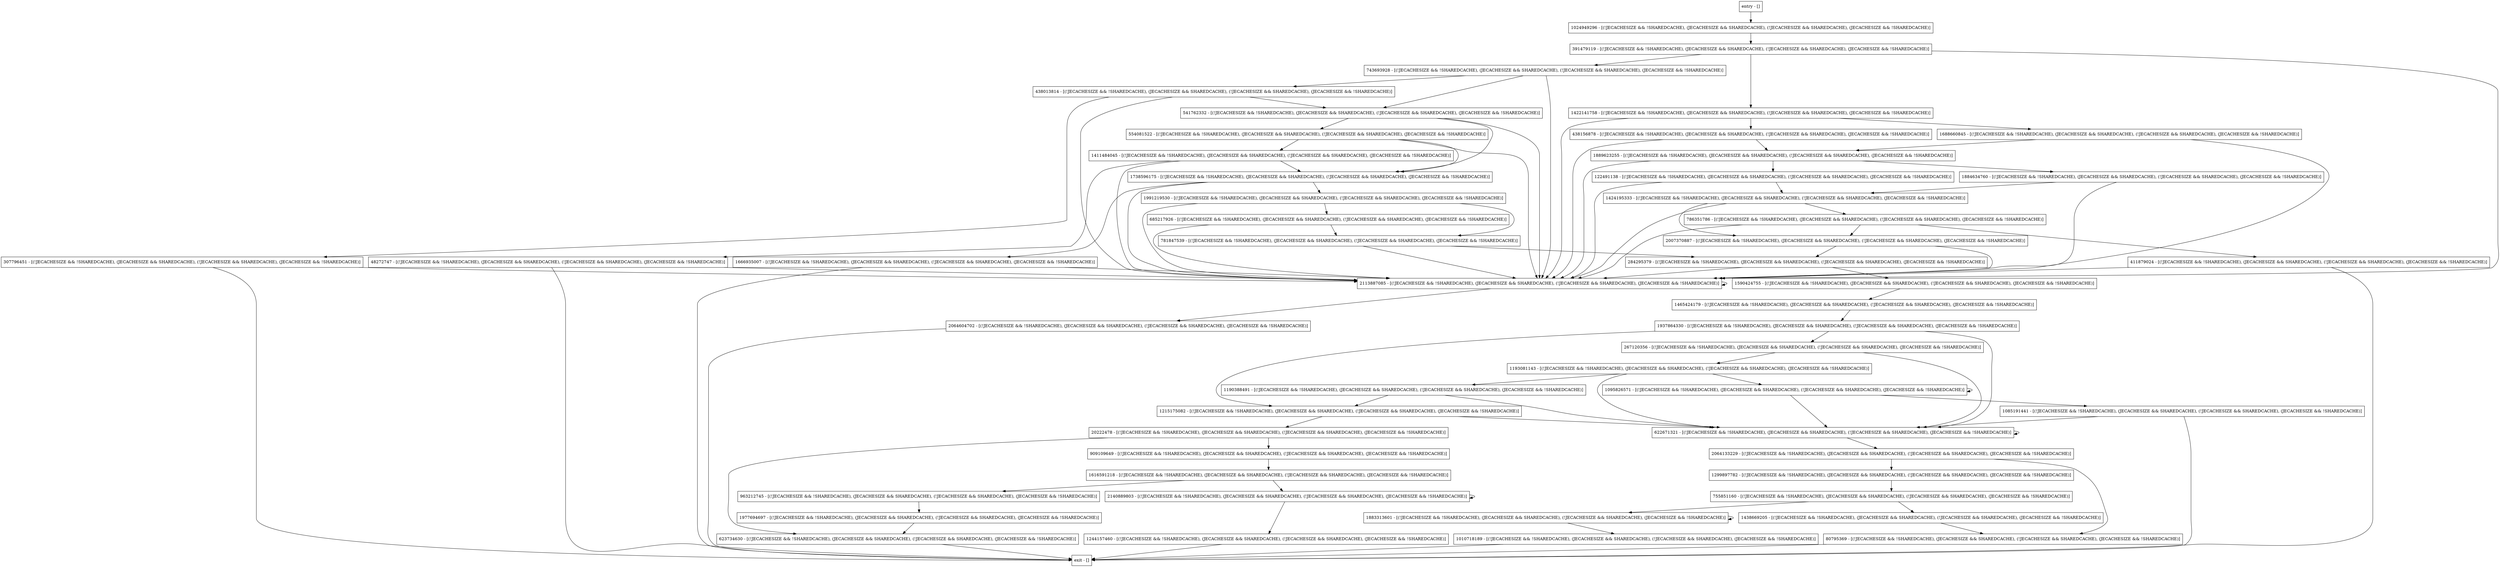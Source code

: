 digraph getEnvironment {
node [shape=record];
1438669205 [label="1438669205 - [(!JECACHESIZE && !SHAREDCACHE), (JECACHESIZE && SHAREDCACHE), (!JECACHESIZE && SHAREDCACHE), (JECACHESIZE && !SHAREDCACHE)]"];
1299897782 [label="1299897782 - [(!JECACHESIZE && !SHAREDCACHE), (JECACHESIZE && SHAREDCACHE), (!JECACHESIZE && SHAREDCACHE), (JECACHESIZE && !SHAREDCACHE)]"];
284295379 [label="284295379 - [(!JECACHESIZE && !SHAREDCACHE), (JECACHESIZE && SHAREDCACHE), (!JECACHESIZE && SHAREDCACHE), (JECACHESIZE && !SHAREDCACHE)]"];
2140889803 [label="2140889803 - [(!JECACHESIZE && !SHAREDCACHE), (JECACHESIZE && SHAREDCACHE), (!JECACHESIZE && SHAREDCACHE), (JECACHESIZE && !SHAREDCACHE)]"];
1424195333 [label="1424195333 - [(!JECACHESIZE && !SHAREDCACHE), (JECACHESIZE && SHAREDCACHE), (!JECACHESIZE && SHAREDCACHE), (JECACHESIZE && !SHAREDCACHE)]"];
1465424179 [label="1465424179 - [(!JECACHESIZE && !SHAREDCACHE), (JECACHESIZE && SHAREDCACHE), (!JECACHESIZE && SHAREDCACHE), (JECACHESIZE && !SHAREDCACHE)]"];
1244157460 [label="1244157460 - [(!JECACHESIZE && !SHAREDCACHE), (JECACHESIZE && SHAREDCACHE), (!JECACHESIZE && SHAREDCACHE), (JECACHESIZE && !SHAREDCACHE)]"];
1095826571 [label="1095826571 - [(!JECACHESIZE && !SHAREDCACHE), (JECACHESIZE && SHAREDCACHE), (!JECACHESIZE && SHAREDCACHE), (JECACHESIZE && !SHAREDCACHE)]"];
909109649 [label="909109649 - [(!JECACHESIZE && !SHAREDCACHE), (JECACHESIZE && SHAREDCACHE), (!JECACHESIZE && SHAREDCACHE), (JECACHESIZE && !SHAREDCACHE)]"];
1937864330 [label="1937864330 - [(!JECACHESIZE && !SHAREDCACHE), (JECACHESIZE && SHAREDCACHE), (!JECACHESIZE && SHAREDCACHE), (JECACHESIZE && !SHAREDCACHE)]"];
1883313601 [label="1883313601 - [(!JECACHESIZE && !SHAREDCACHE), (JECACHESIZE && SHAREDCACHE), (!JECACHESIZE && SHAREDCACHE), (JECACHESIZE && !SHAREDCACHE)]"];
554081522 [label="554081522 - [(!JECACHESIZE && !SHAREDCACHE), (JECACHESIZE && SHAREDCACHE), (!JECACHESIZE && SHAREDCACHE), (JECACHESIZE && !SHAREDCACHE)]"];
685217926 [label="685217926 - [(!JECACHESIZE && !SHAREDCACHE), (JECACHESIZE && SHAREDCACHE), (!JECACHESIZE && SHAREDCACHE), (JECACHESIZE && !SHAREDCACHE)]"];
755851160 [label="755851160 - [(!JECACHESIZE && !SHAREDCACHE), (JECACHESIZE && SHAREDCACHE), (!JECACHESIZE && SHAREDCACHE), (JECACHESIZE && !SHAREDCACHE)]"];
2064604702 [label="2064604702 - [(!JECACHESIZE && !SHAREDCACHE), (JECACHESIZE && SHAREDCACHE), (!JECACHESIZE && SHAREDCACHE), (JECACHESIZE && !SHAREDCACHE)]"];
1215175082 [label="1215175082 - [(!JECACHESIZE && !SHAREDCACHE), (JECACHESIZE && SHAREDCACHE), (!JECACHESIZE && SHAREDCACHE), (JECACHESIZE && !SHAREDCACHE)]"];
411879024 [label="411879024 - [(!JECACHESIZE && !SHAREDCACHE), (JECACHESIZE && SHAREDCACHE), (!JECACHESIZE && SHAREDCACHE), (JECACHESIZE && !SHAREDCACHE)]"];
1024949296 [label="1024949296 - [(!JECACHESIZE && !SHAREDCACHE), (JECACHESIZE && SHAREDCACHE), (!JECACHESIZE && SHAREDCACHE), (JECACHESIZE && !SHAREDCACHE)]"];
entry [label="entry - []"];
exit [label="exit - []"];
786351786 [label="786351786 - [(!JECACHESIZE && !SHAREDCACHE), (JECACHESIZE && SHAREDCACHE), (!JECACHESIZE && SHAREDCACHE), (JECACHESIZE && !SHAREDCACHE)]"];
1422141758 [label="1422141758 - [(!JECACHESIZE && !SHAREDCACHE), (JECACHESIZE && SHAREDCACHE), (!JECACHESIZE && SHAREDCACHE), (JECACHESIZE && !SHAREDCACHE)]"];
80795369 [label="80795369 - [(!JECACHESIZE && !SHAREDCACHE), (JECACHESIZE && SHAREDCACHE), (!JECACHESIZE && SHAREDCACHE), (JECACHESIZE && !SHAREDCACHE)]"];
391479119 [label="391479119 - [(!JECACHESIZE && !SHAREDCACHE), (JECACHESIZE && SHAREDCACHE), (!JECACHESIZE && SHAREDCACHE), (JECACHESIZE && !SHAREDCACHE)]"];
781847539 [label="781847539 - [(!JECACHESIZE && !SHAREDCACHE), (JECACHESIZE && SHAREDCACHE), (!JECACHESIZE && SHAREDCACHE), (JECACHESIZE && !SHAREDCACHE)]"];
1688660845 [label="1688660845 - [(!JECACHESIZE && !SHAREDCACHE), (JECACHESIZE && SHAREDCACHE), (!JECACHESIZE && SHAREDCACHE), (JECACHESIZE && !SHAREDCACHE)]"];
622671321 [label="622671321 - [(!JECACHESIZE && !SHAREDCACHE), (JECACHESIZE && SHAREDCACHE), (!JECACHESIZE && SHAREDCACHE), (JECACHESIZE && !SHAREDCACHE)]"];
1590424755 [label="1590424755 - [(!JECACHESIZE && !SHAREDCACHE), (JECACHESIZE && SHAREDCACHE), (!JECACHESIZE && SHAREDCACHE), (JECACHESIZE && !SHAREDCACHE)]"];
1085191441 [label="1085191441 - [(!JECACHESIZE && !SHAREDCACHE), (JECACHESIZE && SHAREDCACHE), (!JECACHESIZE && SHAREDCACHE), (JECACHESIZE && !SHAREDCACHE)]"];
1884634760 [label="1884634760 - [(!JECACHESIZE && !SHAREDCACHE), (JECACHESIZE && SHAREDCACHE), (!JECACHESIZE && SHAREDCACHE), (JECACHESIZE && !SHAREDCACHE)]"];
743693928 [label="743693928 - [(!JECACHESIZE && !SHAREDCACHE), (JECACHESIZE && SHAREDCACHE), (!JECACHESIZE && SHAREDCACHE), (JECACHESIZE && !SHAREDCACHE)]"];
963212745 [label="963212745 - [(!JECACHESIZE && !SHAREDCACHE), (JECACHESIZE && SHAREDCACHE), (!JECACHESIZE && SHAREDCACHE), (JECACHESIZE && !SHAREDCACHE)]"];
1411484045 [label="1411484045 - [(!JECACHESIZE && !SHAREDCACHE), (JECACHESIZE && SHAREDCACHE), (!JECACHESIZE && SHAREDCACHE), (JECACHESIZE && !SHAREDCACHE)]"];
2113887085 [label="2113887085 - [(!JECACHESIZE && !SHAREDCACHE), (JECACHESIZE && SHAREDCACHE), (!JECACHESIZE && SHAREDCACHE), (JECACHESIZE && !SHAREDCACHE)]"];
541762332 [label="541762332 - [(!JECACHESIZE && !SHAREDCACHE), (JECACHESIZE && SHAREDCACHE), (!JECACHESIZE && SHAREDCACHE), (JECACHESIZE && !SHAREDCACHE)]"];
1666935007 [label="1666935007 - [(!JECACHESIZE && !SHAREDCACHE), (JECACHESIZE && SHAREDCACHE), (!JECACHESIZE && SHAREDCACHE), (JECACHESIZE && !SHAREDCACHE)]"];
48272747 [label="48272747 - [(!JECACHESIZE && !SHAREDCACHE), (JECACHESIZE && SHAREDCACHE), (!JECACHESIZE && SHAREDCACHE), (JECACHESIZE && !SHAREDCACHE)]"];
1193081143 [label="1193081143 - [(!JECACHESIZE && !SHAREDCACHE), (JECACHESIZE && SHAREDCACHE), (!JECACHESIZE && SHAREDCACHE), (JECACHESIZE && !SHAREDCACHE)]"];
1190388491 [label="1190388491 - [(!JECACHESIZE && !SHAREDCACHE), (JECACHESIZE && SHAREDCACHE), (!JECACHESIZE && SHAREDCACHE), (JECACHESIZE && !SHAREDCACHE)]"];
1010718189 [label="1010718189 - [(!JECACHESIZE && !SHAREDCACHE), (JECACHESIZE && SHAREDCACHE), (!JECACHESIZE && SHAREDCACHE), (JECACHESIZE && !SHAREDCACHE)]"];
307796451 [label="307796451 - [(!JECACHESIZE && !SHAREDCACHE), (JECACHESIZE && SHAREDCACHE), (!JECACHESIZE && SHAREDCACHE), (JECACHESIZE && !SHAREDCACHE)]"];
1738596175 [label="1738596175 - [(!JECACHESIZE && !SHAREDCACHE), (JECACHESIZE && SHAREDCACHE), (!JECACHESIZE && SHAREDCACHE), (JECACHESIZE && !SHAREDCACHE)]"];
438156878 [label="438156878 - [(!JECACHESIZE && !SHAREDCACHE), (JECACHESIZE && SHAREDCACHE), (!JECACHESIZE && SHAREDCACHE), (JECACHESIZE && !SHAREDCACHE)]"];
1616591218 [label="1616591218 - [(!JECACHESIZE && !SHAREDCACHE), (JECACHESIZE && SHAREDCACHE), (!JECACHESIZE && SHAREDCACHE), (JECACHESIZE && !SHAREDCACHE)]"];
1991219530 [label="1991219530 - [(!JECACHESIZE && !SHAREDCACHE), (JECACHESIZE && SHAREDCACHE), (!JECACHESIZE && SHAREDCACHE), (JECACHESIZE && !SHAREDCACHE)]"];
1889623255 [label="1889623255 - [(!JECACHESIZE && !SHAREDCACHE), (JECACHESIZE && SHAREDCACHE), (!JECACHESIZE && SHAREDCACHE), (JECACHESIZE && !SHAREDCACHE)]"];
1977694697 [label="1977694697 - [(!JECACHESIZE && !SHAREDCACHE), (JECACHESIZE && SHAREDCACHE), (!JECACHESIZE && SHAREDCACHE), (JECACHESIZE && !SHAREDCACHE)]"];
2064133229 [label="2064133229 - [(!JECACHESIZE && !SHAREDCACHE), (JECACHESIZE && SHAREDCACHE), (!JECACHESIZE && SHAREDCACHE), (JECACHESIZE && !SHAREDCACHE)]"];
438013814 [label="438013814 - [(!JECACHESIZE && !SHAREDCACHE), (JECACHESIZE && SHAREDCACHE), (!JECACHESIZE && SHAREDCACHE), (JECACHESIZE && !SHAREDCACHE)]"];
2007370887 [label="2007370887 - [(!JECACHESIZE && !SHAREDCACHE), (JECACHESIZE && SHAREDCACHE), (!JECACHESIZE && SHAREDCACHE), (JECACHESIZE && !SHAREDCACHE)]"];
267120356 [label="267120356 - [(!JECACHESIZE && !SHAREDCACHE), (JECACHESIZE && SHAREDCACHE), (!JECACHESIZE && SHAREDCACHE), (JECACHESIZE && !SHAREDCACHE)]"];
20222478 [label="20222478 - [(!JECACHESIZE && !SHAREDCACHE), (JECACHESIZE && SHAREDCACHE), (!JECACHESIZE && SHAREDCACHE), (JECACHESIZE && !SHAREDCACHE)]"];
122491138 [label="122491138 - [(!JECACHESIZE && !SHAREDCACHE), (JECACHESIZE && SHAREDCACHE), (!JECACHESIZE && SHAREDCACHE), (JECACHESIZE && !SHAREDCACHE)]"];
623734630 [label="623734630 - [(!JECACHESIZE && !SHAREDCACHE), (JECACHESIZE && SHAREDCACHE), (!JECACHESIZE && SHAREDCACHE), (JECACHESIZE && !SHAREDCACHE)]"];
entry;
exit;
1438669205 -> 80795369;
1299897782 -> 755851160;
284295379 -> 1590424755;
284295379 -> 2113887085;
2140889803 -> 1244157460;
2140889803 -> 2140889803;
1424195333 -> 2007370887;
1424195333 -> 2113887085;
1424195333 -> 786351786;
1465424179 -> 1937864330;
1244157460 -> exit;
1095826571 -> 1085191441;
1095826571 -> 1095826571;
1095826571 -> 622671321;
909109649 -> 1616591218;
1937864330 -> 267120356;
1937864330 -> 1215175082;
1937864330 -> 622671321;
1883313601 -> 1883313601;
1883313601 -> 1010718189;
554081522 -> 1738596175;
554081522 -> 2113887085;
554081522 -> 1411484045;
685217926 -> 2113887085;
685217926 -> 781847539;
755851160 -> 1438669205;
755851160 -> 1883313601;
2064604702 -> exit;
1215175082 -> 20222478;
1215175082 -> 622671321;
411879024 -> 2113887085;
411879024 -> exit;
1024949296 -> 391479119;
entry -> 1024949296;
786351786 -> 2007370887;
786351786 -> 2113887085;
786351786 -> 411879024;
1422141758 -> 438156878;
1422141758 -> 2113887085;
1422141758 -> 1688660845;
80795369 -> exit;
391479119 -> 2113887085;
391479119 -> 1422141758;
391479119 -> 743693928;
781847539 -> 2113887085;
781847539 -> 284295379;
1688660845 -> 2113887085;
1688660845 -> 1889623255;
622671321 -> 2064133229;
622671321 -> 622671321;
1590424755 -> 1465424179;
1085191441 -> exit;
1085191441 -> 622671321;
1884634760 -> 2113887085;
1884634760 -> 1424195333;
743693928 -> 438013814;
743693928 -> 2113887085;
743693928 -> 541762332;
963212745 -> 1977694697;
1411484045 -> 1738596175;
1411484045 -> 2113887085;
1411484045 -> 48272747;
2113887085 -> 2113887085;
2113887085 -> 2064604702;
541762332 -> 1738596175;
541762332 -> 2113887085;
541762332 -> 554081522;
1666935007 -> 2113887085;
1666935007 -> exit;
48272747 -> 2113887085;
48272747 -> exit;
1193081143 -> 1095826571;
1193081143 -> 1190388491;
1193081143 -> 622671321;
1190388491 -> 1215175082;
1190388491 -> 622671321;
1010718189 -> exit;
307796451 -> 2113887085;
307796451 -> exit;
1738596175 -> 2113887085;
1738596175 -> 1991219530;
1738596175 -> 1666935007;
438156878 -> 2113887085;
438156878 -> 1889623255;
1616591218 -> 2140889803;
1616591218 -> 963212745;
1991219530 -> 2113887085;
1991219530 -> 685217926;
1991219530 -> 781847539;
1889623255 -> 2113887085;
1889623255 -> 1884634760;
1889623255 -> 122491138;
1977694697 -> 623734630;
2064133229 -> 1299897782;
2064133229 -> 80795369;
438013814 -> 2113887085;
438013814 -> 541762332;
438013814 -> 307796451;
2007370887 -> 2113887085;
2007370887 -> 284295379;
267120356 -> 1193081143;
267120356 -> 622671321;
20222478 -> 909109649;
20222478 -> 623734630;
122491138 -> 2113887085;
122491138 -> 1424195333;
623734630 -> exit;
}

